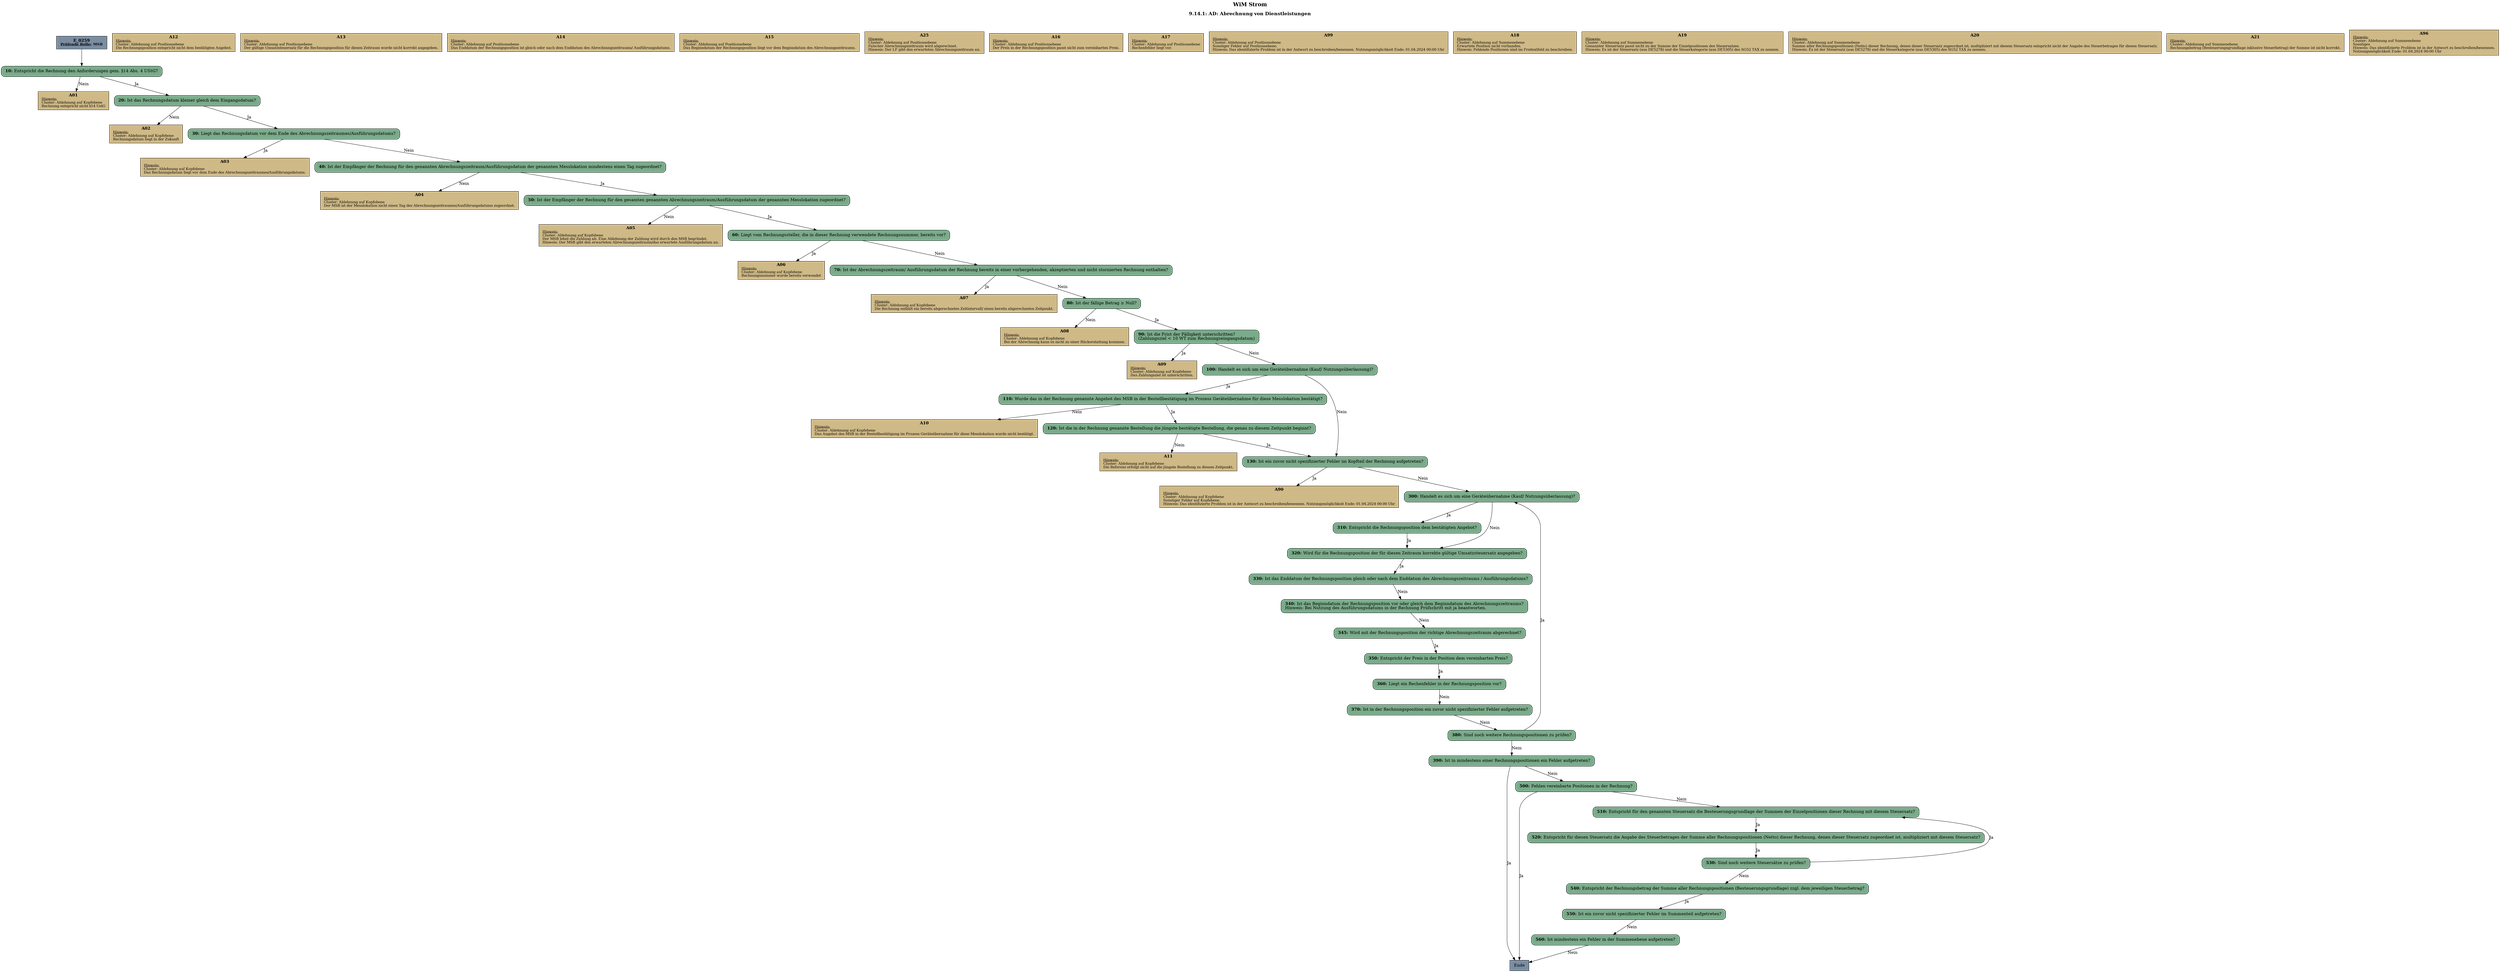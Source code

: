 digraph D {
    labelloc="t";
    label=<<B><FONT POINT-SIZE="18">WiM Strom</FONT></B><BR/><BR/><B><FONT POINT-SIZE="16">9.14.1: AD: Abrechnung von Dienstleistungen</FONT></B><BR/><BR/><BR/><BR/>>;
    "Start" [margin="0.2,0.12", shape=box, style=filled, fillcolor="#7a8da1", label=<<B>E_0259</B><BR align="center"/><FONT point-size="12"><B><U>Prüfende Rolle:</U> MSB</B></FONT><BR align="center"/>>];
    "10" [margin="0.2,0.12", shape=box, style="filled,rounded", fillcolor="#7aab8a", label=<<B>10: </B>Entspricht die Rechnung den Anforderungen gem. §14 Abs. 4 UStG?<BR align="left"/>>];
    "A01" [margin="0.17,0.08", shape=box, style=filled, fillcolor="#cfb986", label=<<B>A01</B><BR align="center"/><FONT point-size="12"><U>Hinweis:</U><BR align="left"/>Cluster: Ablehnung auf Kopfebene<BR align="left"/>Rechnung entspricht nicht §14 UstG<BR align="left"/></FONT>>];
    "20" [margin="0.2,0.12", shape=box, style="filled,rounded", fillcolor="#7aab8a", label=<<B>20: </B>Ist das Rechnungsdatum kleiner gleich dem Eingangsdatum?<BR align="left"/>>];
    "A02" [margin="0.17,0.08", shape=box, style=filled, fillcolor="#cfb986", label=<<B>A02</B><BR align="center"/><FONT point-size="12"><U>Hinweis:</U><BR align="left"/>Cluster: Ablehnung auf Kopfebene<BR align="left"/>Rechnungsdatum liegt in der Zukunft<BR align="left"/></FONT>>];
    "30" [margin="0.2,0.12", shape=box, style="filled,rounded", fillcolor="#7aab8a", label=<<B>30: </B>Liegt das Rechnungsdatum vor dem Ende des Abrechnungszeitraumes/Ausführungsdatums?<BR align="left"/>>];
    "A03" [margin="0.17,0.08", shape=box, style=filled, fillcolor="#cfb986", label=<<B>A03</B><BR align="center"/><FONT point-size="12"><U>Hinweis:</U><BR align="left"/>Cluster: Ablehnung auf Kopfebene<BR align="left"/>Das Rechnungsdatum liegt vor dem Ende des Abrechnungszeitraumes/Ausführungsdatums.<BR align="left"/></FONT>>];
    "40" [margin="0.2,0.12", shape=box, style="filled,rounded", fillcolor="#7aab8a", label=<<B>40: </B>Ist der Empfänger der Rechnung für den genannten Abrechnungszeitraum/Ausführungsdatum der genannten Messlokation mindestens einen Tag zugeordnet?<BR align="left"/>>];
    "A04" [margin="0.17,0.08", shape=box, style=filled, fillcolor="#cfb986", label=<<B>A04</B><BR align="center"/><FONT point-size="12"><U>Hinweis:</U><BR align="left"/>Cluster: Ablehnung auf Kopfebene<BR align="left"/>Der MSB ist der Messlokation nicht einen Tag des Abrechnungszeitraumes/Ausführungsdatums zugeordnet.<BR align="left"/></FONT>>];
    "50" [margin="0.2,0.12", shape=box, style="filled,rounded", fillcolor="#7aab8a", label=<<B>50: </B>Ist der Empfänger der Rechnung für den gesamten genannten Abrechnungszeitraum/Ausführungsdatum der genannten Messlokation zugeordnet?<BR align="left"/>>];
    "A05" [margin="0.17,0.08", shape=box, style=filled, fillcolor="#cfb986", label=<<B>A05</B><BR align="center"/><FONT point-size="12"><U>Hinweis:</U><BR align="left"/>Cluster: Ablehnung auf Kopfebene<BR align="left"/>Der MSB lehnt die Zahlung ab. Eine Ablehnung der Zahlung wird durch den MSB begründet.<BR align="left"/>Hinweis: Der MSB gibt den erwarteten Abrechnungszeitraum/das erwartete Ausführungsdatum an.<BR align="left"/></FONT>>];
    "60" [margin="0.2,0.12", shape=box, style="filled,rounded", fillcolor="#7aab8a", label=<<B>60: </B>Liegt vom Rechnungssteller, die in dieser Rechnung verwendete Rechnungsnummer, bereits vor?<BR align="left"/>>];
    "A06" [margin="0.17,0.08", shape=box, style=filled, fillcolor="#cfb986", label=<<B>A06</B><BR align="center"/><FONT point-size="12"><U>Hinweis:</U><BR align="left"/>Cluster: Ablehnung auf Kopfebene<BR align="left"/>Rechnungsnummer wurde bereits verwendet<BR align="left"/></FONT>>];
    "70" [margin="0.2,0.12", shape=box, style="filled,rounded", fillcolor="#7aab8a", label=<<B>70: </B>Ist der Abrechnungszeitraum/ Ausführungsdatum der Rechnung bereits in einer vorhergehenden, akzeptierten und nicht stornierten Rechnung enthalten?<BR align="left"/>>];
    "A07" [margin="0.17,0.08", shape=box, style=filled, fillcolor="#cfb986", label=<<B>A07</B><BR align="center"/><FONT point-size="12"><U>Hinweis:</U><BR align="left"/>Cluster: Ablehnung auf Kopfebene<BR align="left"/>Die Rechnung enthält ein bereits abgerechnetes Zeitintervall/ einen bereits abgerechneten Zeitpunkt.<BR align="left"/></FONT>>];
    "80" [margin="0.2,0.12", shape=box, style="filled,rounded", fillcolor="#7aab8a", label=<<B>80: </B>Ist der fällige Betrag ≥ Null?<BR align="left"/>>];
    "A08" [margin="0.17,0.08", shape=box, style=filled, fillcolor="#cfb986", label=<<B>A08</B><BR align="center"/><FONT point-size="12"><U>Hinweis:</U><BR align="left"/>Cluster: Ablehnung auf Kopfebene<BR align="left"/>Bei der Abrechnung kann es nicht zu einer Rückerstattung kommen.<BR align="left"/></FONT>>];
    "90" [margin="0.2,0.12", shape=box, style="filled,rounded", fillcolor="#7aab8a", label=<<B>90: </B>Ist die Frist der Fälligkeit unterschritten?<BR align="left"/>(Zahlungsziel &lt; 10 WT zum Rechnungseingangsdatum)<BR align="left"/>>];
    "A09" [margin="0.17,0.08", shape=box, style=filled, fillcolor="#cfb986", label=<<B>A09</B><BR align="center"/><FONT point-size="12"><U>Hinweis:</U><BR align="left"/>Cluster: Ablehnung auf Kopfebene<BR align="left"/>Das Zahlungsziel ist unterschritten.<BR align="left"/></FONT>>];
    "100" [margin="0.2,0.12", shape=box, style="filled,rounded", fillcolor="#7aab8a", label=<<B>100: </B>Handelt es sich um eine Geräteübernahme (Kauf/ Nutzungsüberlassung)?<BR align="left"/>>];
    "110" [margin="0.2,0.12", shape=box, style="filled,rounded", fillcolor="#7aab8a", label=<<B>110: </B>Wurde das in der Rechnung genannte Angebot des MSB in der Bestellbestätigung im Prozess Geräteübernahme für diese Messlokation bestätigt?<BR align="left"/>>];
    "A10" [margin="0.17,0.08", shape=box, style=filled, fillcolor="#cfb986", label=<<B>A10</B><BR align="center"/><FONT point-size="12"><U>Hinweis:</U><BR align="left"/>Cluster: Ablehnung auf Kopfebene<BR align="left"/>Das Angebot des MSB in der Bestellbestätigung im Prozess Geräteübernahme für diese Messlokation wurde nicht bestätigt.<BR align="left"/></FONT>>];
    "120" [margin="0.2,0.12", shape=box, style="filled,rounded", fillcolor="#7aab8a", label=<<B>120: </B>Ist die in der Rechnung genannte Bestellung die jüngste bestätigte Bestellung, die genau zu diesem Zeitpunkt beginnt?<BR align="left"/>>];
    "A11" [margin="0.17,0.08", shape=box, style=filled, fillcolor="#cfb986", label=<<B>A11</B><BR align="center"/><FONT point-size="12"><U>Hinweis:</U><BR align="left"/>Cluster: Ablehnung auf Kopfebene<BR align="left"/>Die Referenz erfolgt nicht auf die jüngste Bestellung zu diesem Zeitpunkt.<BR align="left"/></FONT>>];
    "130" [margin="0.2,0.12", shape=box, style="filled,rounded", fillcolor="#7aab8a", label=<<B>130: </B>Ist ein zuvor nicht spezifizierter Fehler im Kopfteil der Rechnung aufgetreten?<BR align="left"/>>];
    "A90" [margin="0.17,0.08", shape=box, style=filled, fillcolor="#cfb986", label=<<B>A90</B><BR align="center"/><FONT point-size="12"><U>Hinweis:</U><BR align="left"/>Cluster: Ablehnung auf Kopfebene<BR align="left"/>Sonstiger Fehler auf Kopfebene.<BR align="left"/>Hinweis: Das identifizierte Problem ist in der Antwort zu beschreiben/benennen. Nutzungsmöglichkeit Ende: 01.04.2024 00:00 Uhr<BR align="left"/></FONT>>];
    "300" [margin="0.2,0.12", shape=box, style="filled,rounded", fillcolor="#7aab8a", label=<<B>300: </B>Handelt es sich um eine Geräteübernahme (Kauf/ Nutzungsüberlassung)?<BR align="left"/>>];
    "310" [margin="0.2,0.12", shape=box, style="filled,rounded", fillcolor="#7aab8a", label=<<B>310: </B>Entspricht die Rechnungsposition dem bestätigten Angebot?<BR align="left"/>>];
    "A12" [margin="0.17,0.08", shape=box, style=filled, fillcolor="#cfb986", label=<<B>A12</B><BR align="center"/><FONT point-size="12"><U>Hinweis:</U><BR align="left"/>Cluster: Ablehnung auf Positionsebene<BR align="left"/>Die Rechnungsposition entspricht nicht dem bestätigten Angebot.<BR align="left"/></FONT>>];
    "320" [margin="0.2,0.12", shape=box, style="filled,rounded", fillcolor="#7aab8a", label=<<B>320: </B>Wird für die Rechnungsposition der für diesen Zeitraum korrekte gültige Umsatzsteuersatz angegeben?<BR align="left"/>>];
    "A13" [margin="0.17,0.08", shape=box, style=filled, fillcolor="#cfb986", label=<<B>A13</B><BR align="center"/><FONT point-size="12"><U>Hinweis:</U><BR align="left"/>Cluster: Ablehnung auf Positionsebene<BR align="left"/>Der gültige Umsatzsteuersatz für die Rechnungsposition für diesen Zeitraum wurde nicht korrekt angegeben.<BR align="left"/></FONT>>];
    "330" [margin="0.2,0.12", shape=box, style="filled,rounded", fillcolor="#7aab8a", label=<<B>330: </B>Ist das Enddatum der Rechnungsposition gleich oder nach dem Enddatum des Abrechnungszeitraums / Ausführungsdatums?<BR align="left"/>>];
    "A14" [margin="0.17,0.08", shape=box, style=filled, fillcolor="#cfb986", label=<<B>A14</B><BR align="center"/><FONT point-size="12"><U>Hinweis:</U><BR align="left"/>Cluster: Ablehnung auf Positionsebene<BR align="left"/>Das Enddatum der Rechnungsposition ist gleich oder nach dem Enddatum des Abrechnungszeitraums/ Ausführungsdatums.<BR align="left"/></FONT>>];
    "340" [margin="0.2,0.12", shape=box, style="filled,rounded", fillcolor="#7aab8a", label=<<B>340: </B>Ist das Beginndatum der Rechnungsposition vor oder gleich dem Beginndatum des Abrechnungszeitraums?<BR align="left"/>Hinweis: Bei Nutzung des Ausführungsdatums in der Rechnung Prüfschritt mit ja beantworten.<BR align="left"/>>];
    "A15" [margin="0.17,0.08", shape=box, style=filled, fillcolor="#cfb986", label=<<B>A15</B><BR align="center"/><FONT point-size="12"><U>Hinweis:</U><BR align="left"/>Cluster: Ablehnung auf Positionsebene<BR align="left"/>Das Beginndatum der Rechnungsposition liegt vor dem Beginndatum des Abrechnungszeitraums.<BR align="left"/></FONT>>];
    "345" [margin="0.2,0.12", shape=box, style="filled,rounded", fillcolor="#7aab8a", label=<<B>345: </B>Wird mit der Rechnungsposition der richtige Abrechnungszeitraum abgerechnet?<BR align="left"/>>];
    "A25" [margin="0.17,0.08", shape=box, style=filled, fillcolor="#cfb986", label=<<B>A25</B><BR align="center"/><FONT point-size="12"><U>Hinweis:</U><BR align="left"/>Cluster: Ablehnung auf Positionsebene<BR align="left"/>Falscher Abrechnungszeitraum wird abgerechnet.<BR align="left"/>Hinweis: Der LF gibt den erwarteten Abrechnungszeitraum an.<BR align="left"/></FONT>>];
    "350" [margin="0.2,0.12", shape=box, style="filled,rounded", fillcolor="#7aab8a", label=<<B>350: </B>Entspricht der Preis in der Position dem vereinbarten Preis?<BR align="left"/>>];
    "A16" [margin="0.17,0.08", shape=box, style=filled, fillcolor="#cfb986", label=<<B>A16</B><BR align="center"/><FONT point-size="12"><U>Hinweis:</U><BR align="left"/>Cluster: Ablehnung auf Positionsebene<BR align="left"/>Der Preis in der Rechnungsposition passt nicht zum vereinbarten Preis.<BR align="left"/></FONT>>];
    "360" [margin="0.2,0.12", shape=box, style="filled,rounded", fillcolor="#7aab8a", label=<<B>360: </B>Liegt ein Rechenfehler in der Rechnungsposition vor?<BR align="left"/>>];
    "A17" [margin="0.17,0.08", shape=box, style=filled, fillcolor="#cfb986", label=<<B>A17</B><BR align="center"/><FONT point-size="12"><U>Hinweis:</U><BR align="left"/>Cluster: Ablehnung auf Positionsebene<BR align="left"/>Rechenfehler liegt vor.<BR align="left"/></FONT>>];
    "370" [margin="0.2,0.12", shape=box, style="filled,rounded", fillcolor="#7aab8a", label=<<B>370: </B>Ist in der Rechnungsposition ein zuvor nicht spezifizierter Fehler aufgetreten?<BR align="left"/>>];
    "A99" [margin="0.17,0.08", shape=box, style=filled, fillcolor="#cfb986", label=<<B>A99</B><BR align="center"/><FONT point-size="12"><U>Hinweis:</U><BR align="left"/>Cluster: Ablehnung auf Positionsebene <BR align="left"/>Sonstiger Fehler auf Positionsebene.<BR align="left"/>Hinweis: Das identifizierte Problem ist in der Antwort zu beschreiben/benennen. Nutzungsmöglichkeit Ende: 01.04.2024 00:00 Uhr<BR align="left"/></FONT>>];
    "380" [margin="0.2,0.12", shape=box, style="filled,rounded", fillcolor="#7aab8a", label=<<B>380: </B>Sind noch weitere Rechnungspositionen zu prüfen?<BR align="left"/>>];
    "390" [margin="0.2,0.12", shape=box, style="filled,rounded", fillcolor="#7aab8a", label=<<B>390: </B>Ist in mindestens einer Rechnungspositionen ein Fehler aufgetreten?<BR align="left"/>>];
    "Ende" [margin="0.2,0.12", shape=box, style=filled, fillcolor="#7a8da1", label="Ende"];
    "500" [margin="0.2,0.12", shape=box, style="filled,rounded", fillcolor="#7aab8a", label=<<B>500: </B>Fehlen vereinbarte Positionen in der Rechnung?<BR align="left"/>>];
    "A18" [margin="0.17,0.08", shape=box, style=filled, fillcolor="#cfb986", label=<<B>A18</B><BR align="center"/><FONT point-size="12"><U>Hinweis:</U><BR align="left"/>Cluster: Ablehnung auf Summenebene<BR align="left"/>Erwartete Position nicht vorhanden.<BR align="left"/>Hinweis: Fehlende Positionen sind im Freitextfeld zu beschreiben.<BR align="left"/></FONT>>];
    "510" [margin="0.2,0.12", shape=box, style="filled,rounded", fillcolor="#7aab8a", label=<<B>510: </B>Entspricht für den genannten Steuersatz die Besteuerungsgrundlage der Summen der Einzelpositionen dieser Rechnung mit diesem Steuersatz?<BR align="left"/>>];
    "A19" [margin="0.17,0.08", shape=box, style=filled, fillcolor="#cfb986", label=<<B>A19</B><BR align="center"/><FONT point-size="12"><U>Hinweis:</U><BR align="left"/>Cluster: Ablehnung auf Summenebene<BR align="left"/>Genannter Steuersatz passt nicht zu der Summe der Einzelpositionen des Steuersatzes.<BR align="left"/>Hinweis: Es ist der Steuersatz (aus DE5278) und die Steuerkategorie (aus DE5305) des SG52 TAX zu nennen.<BR align="left"/></FONT>>];
    "520" [margin="0.2,0.12", shape=box, style="filled,rounded", fillcolor="#7aab8a", label=<<B>520: </B>Entspricht für diesen Steuersatz die Angabe des Steuerbetrages der Summe aller Rechnungspositionen (Netto) dieser Rechnung, denen dieser Steuersatz zugeordnet ist, multipliziert mit diesem Steuersatz?<BR align="left"/>>];
    "A20" [margin="0.17,0.08", shape=box, style=filled, fillcolor="#cfb986", label=<<B>A20</B><BR align="center"/><FONT point-size="12"><U>Hinweis:</U><BR align="left"/>Cluster: Ablehnung auf Summenebene <BR align="left"/>Summe aller Rechnungspositionen (Netto) dieser Rechnung, denen dieser Steuersatz zugeordnet ist, multipliziert mit diesem Steuersatz entspricht nicht der Angabe des Steuerbetrages für diesen Steuersatz.<BR align="left"/>Hinweis: Es ist der Steuersatz (aus DE5278) und die Steuerkategorie (aus DE5305) des SG52 TAX zu nennen.<BR align="left"/></FONT>>];
    "530" [margin="0.2,0.12", shape=box, style="filled,rounded", fillcolor="#7aab8a", label=<<B>530: </B>Sind noch weitere Steuersätze zu prüfen?<BR align="left"/>>];
    "540" [margin="0.2,0.12", shape=box, style="filled,rounded", fillcolor="#7aab8a", label=<<B>540: </B>Entspricht der Rechnungsbetrag der Summe aller Rechnungspositionen (Besteuerungsgrundlage) zzgl. dem jeweiligen Steuerbetrag?<BR align="left"/>>];
    "A21" [margin="0.17,0.08", shape=box, style=filled, fillcolor="#cfb986", label=<<B>A21</B><BR align="center"/><FONT point-size="12"><U>Hinweis:</U><BR align="left"/>Cluster: Ablehnung auf Summenebene<BR align="left"/>Rechnungsbetrag (Besteuerungsgrundlage inklusive Steuerbetrag) der Summe ist nicht korrekt.<BR align="left"/></FONT>>];
    "550" [margin="0.2,0.12", shape=box, style="filled,rounded", fillcolor="#7aab8a", label=<<B>550: </B>Ist ein zuvor nicht spezifizierter Fehler im Summenteil aufgetreten?<BR align="left"/>>];
    "A96" [margin="0.17,0.08", shape=box, style=filled, fillcolor="#cfb986", label=<<B>A96</B><BR align="center"/><FONT point-size="12"><U>Hinweis:</U><BR align="left"/>Cluster: Ablehnung auf Summenebene<BR align="left"/>Sonstiges<BR align="left"/>Hinweis: Das identifizierte Problem ist in der Antwort zu beschreiben/benennen.<BR align="left"/>Nutzungsmöglichkeit Ende: 01.04.2024 00:00 Uhr<BR align="left"/></FONT>>];
    "560" [margin="0.2,0.12", shape=box, style="filled,rounded", fillcolor="#7aab8a", label=<<B>560: </B>Ist mindestens ein Fehler in der Summenebene aufgetreten?<BR align="left"/>>];

    "Start" -> "10";
    "10" -> "A01" [label="Nein"];
    "10" -> "20" [label="Ja"];
    "20" -> "A02" [label="Nein"];
    "20" -> "30" [label="Ja"];
    "30" -> "A03" [label="Ja"];
    "30" -> "40" [label="Nein"];
    "40" -> "A04" [label="Nein"];
    "40" -> "50" [label="Ja"];
    "50" -> "A05" [label="Nein"];
    "50" -> "60" [label="Ja"];
    "60" -> "A06" [label="Ja"];
    "60" -> "70" [label="Nein"];
    "70" -> "A07" [label="Ja"];
    "70" -> "80" [label="Nein"];
    "80" -> "A08" [label="Nein"];
    "80" -> "90" [label="Ja"];
    "90" -> "A09" [label="Ja"];
    "90" -> "100" [label="Nein"];
    "100" -> "110" [label="Ja"];
    "100" -> "130" [label="Nein"];
    "110" -> "A10" [label="Nein"];
    "110" -> "120" [label="Ja"];
    "120" -> "A11" [label="Nein"];
    "120" -> "130" [label="Ja"];
    "130" -> "A90" [label="Ja"];
    "130" -> "300" [label="Nein"];
    "300" -> "310" [label="Ja"];
    "300" -> "320" [label="Nein"];
    "310" -> "320" [label="Ja"];
    "320" -> "330" [label="Ja"];
    "330" -> "340" [label="Nein"];
    "340" -> "345" [label="Nein"];
    "345" -> "350" [label="Ja"];
    "350" -> "360" [label="Ja"];
    "360" -> "370" [label="Nein"];
    "370" -> "380" [label="Nein"];
    "380" -> "300" [label="Ja"];
    "380" -> "390" [label="Nein"];
    "390" -> "Ende" [label="Ja"];
    "390" -> "500" [label="Nein"];
    "500" -> "Ende" [label="Ja"];
    "500" -> "510" [label="Nein"];
    "510" -> "520" [label="Ja"];
    "520" -> "530" [label="Ja"];
    "530" -> "510" [label="Ja"];
    "530" -> "540" [label="Nein"];
    "540" -> "550" [label="Ja"];
    "550" -> "560" [label="Nein"];
    "560" -> "Ende" [label="Nein"];

    bgcolor="transparent";
}